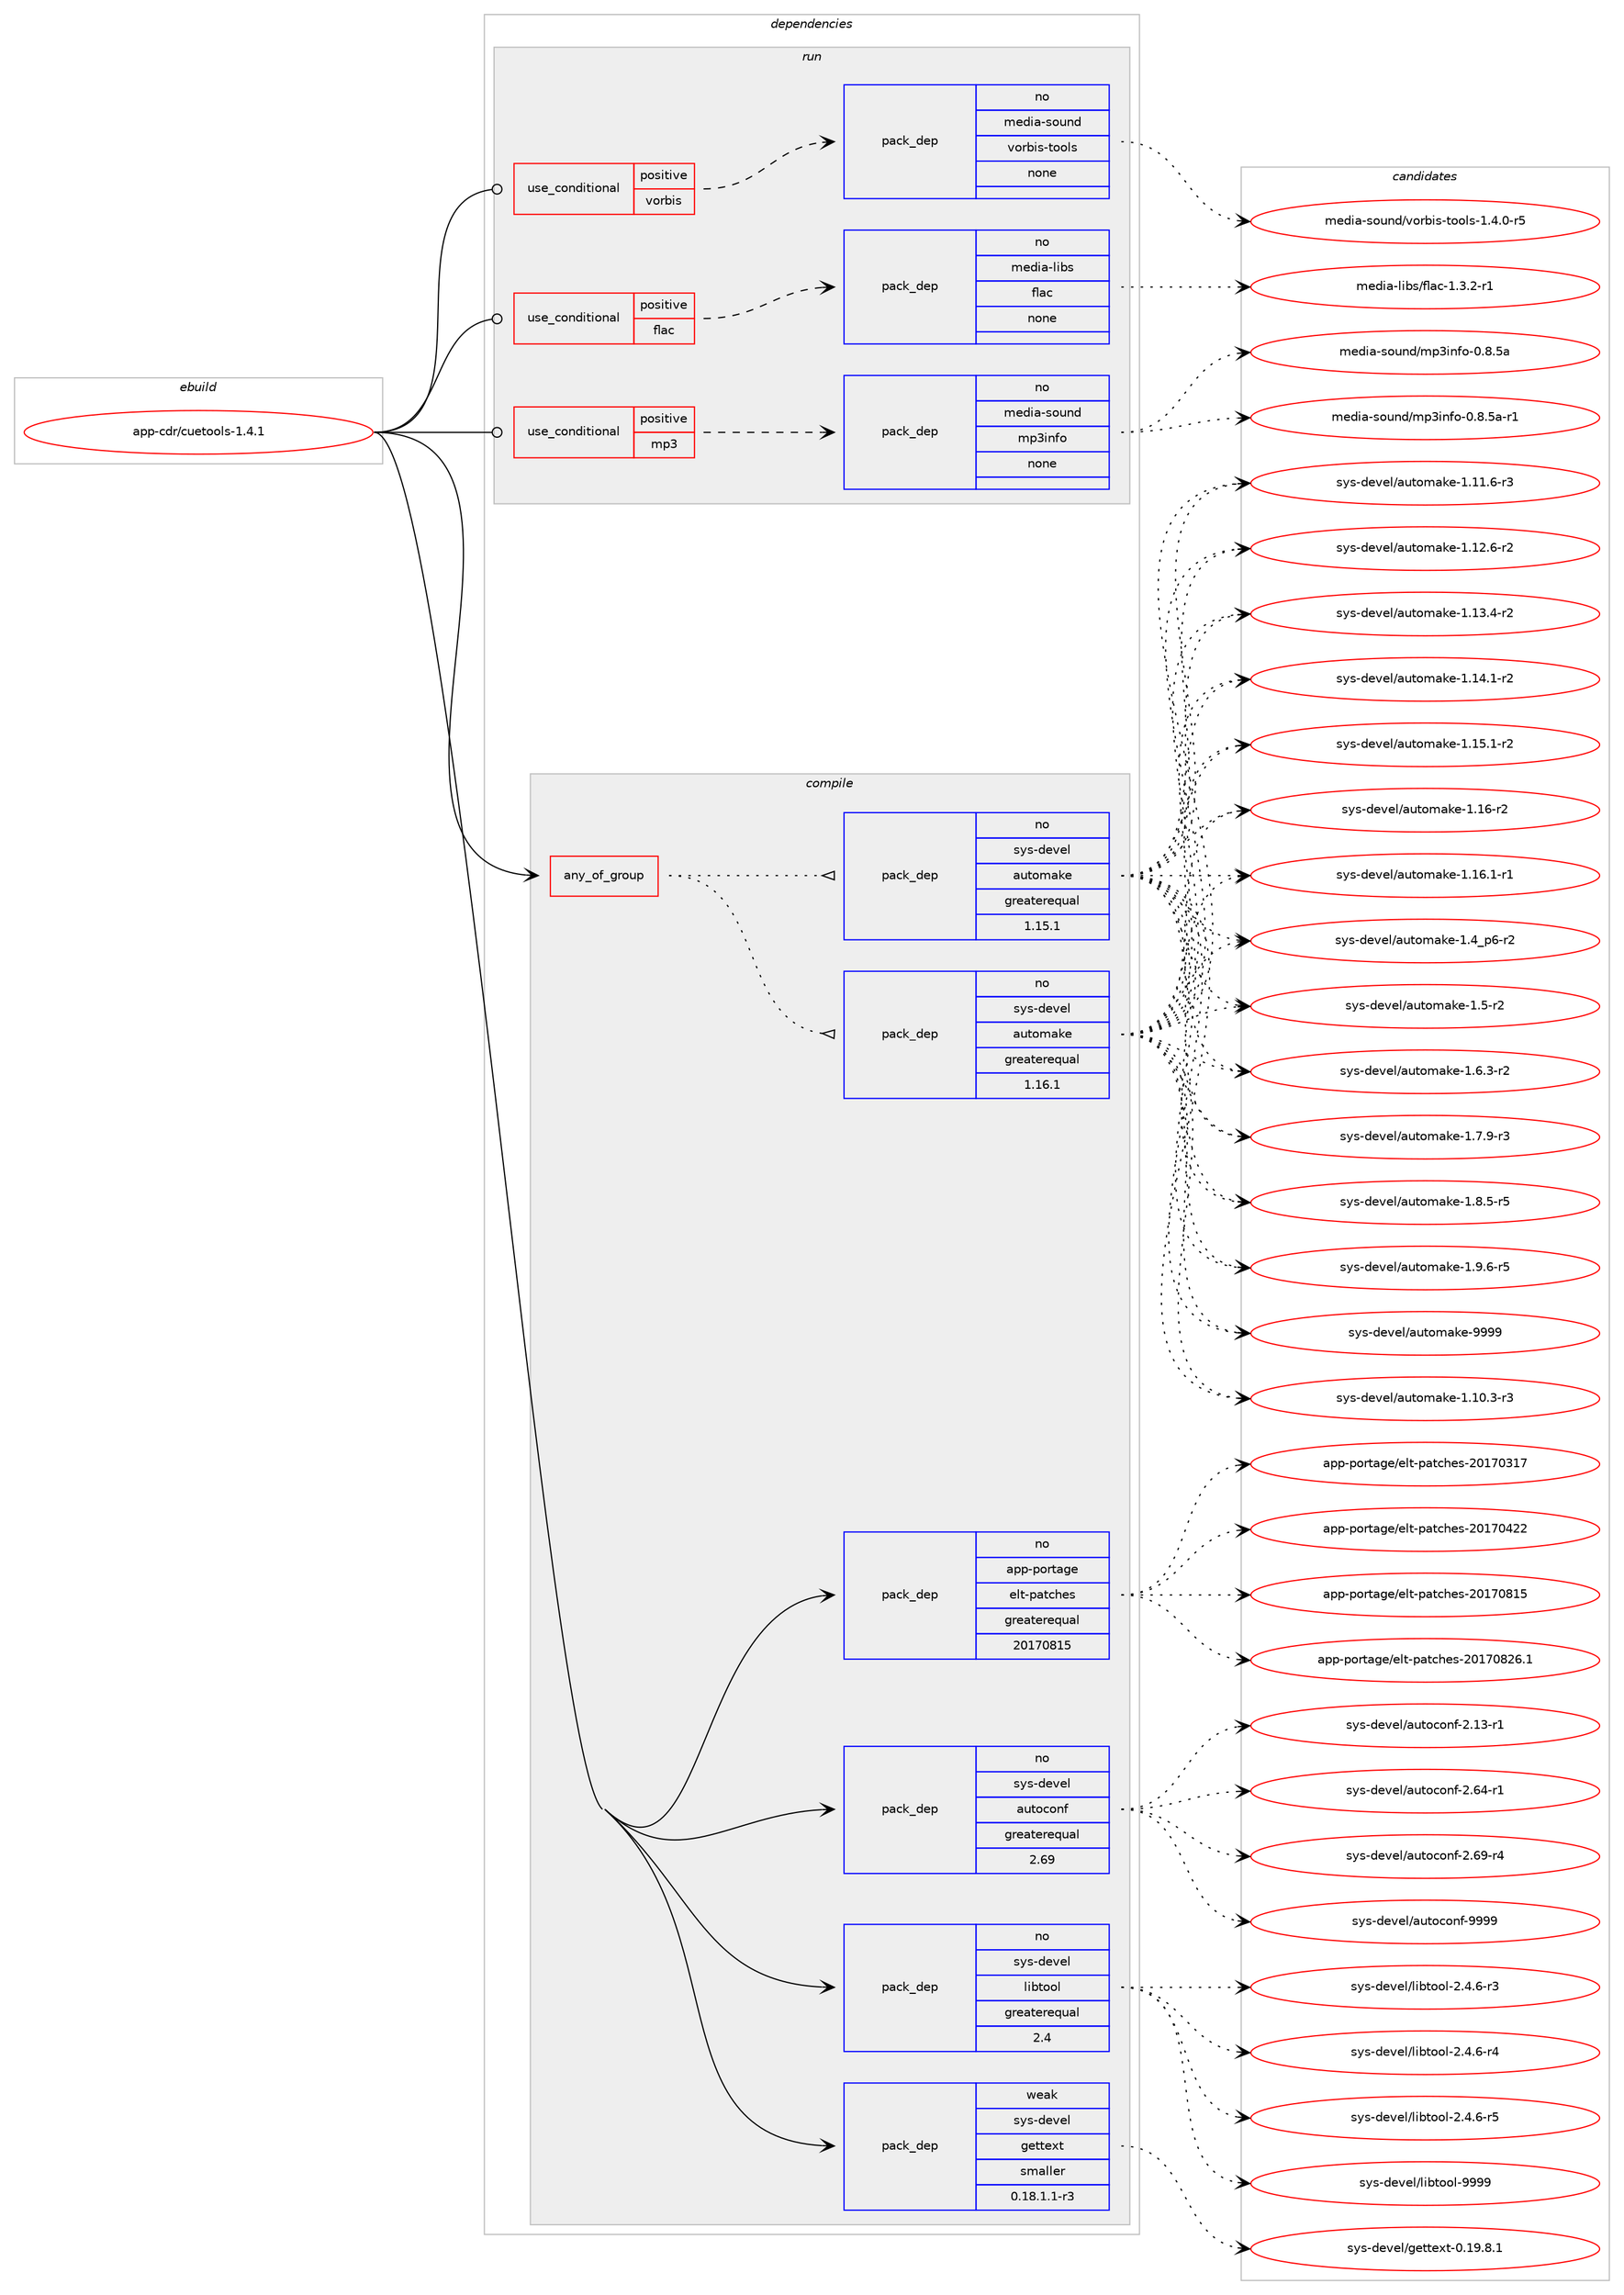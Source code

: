 digraph prolog {

# *************
# Graph options
# *************

newrank=true;
concentrate=true;
compound=true;
graph [rankdir=LR,fontname=Helvetica,fontsize=10,ranksep=1.5];#, ranksep=2.5, nodesep=0.2];
edge  [arrowhead=vee];
node  [fontname=Helvetica,fontsize=10];

# **********
# The ebuild
# **********

subgraph cluster_leftcol {
color=gray;
rank=same;
label=<<i>ebuild</i>>;
id [label="app-cdr/cuetools-1.4.1", color=red, width=4, href="../app-cdr/cuetools-1.4.1.svg"];
}

# ****************
# The dependencies
# ****************

subgraph cluster_midcol {
color=gray;
label=<<i>dependencies</i>>;
subgraph cluster_compile {
fillcolor="#eeeeee";
style=filled;
label=<<i>compile</i>>;
subgraph any19267 {
dependency1274599 [label=<<TABLE BORDER="0" CELLBORDER="1" CELLSPACING="0" CELLPADDING="4"><TR><TD CELLPADDING="10">any_of_group</TD></TR></TABLE>>, shape=none, color=red];subgraph pack907334 {
dependency1274600 [label=<<TABLE BORDER="0" CELLBORDER="1" CELLSPACING="0" CELLPADDING="4" WIDTH="220"><TR><TD ROWSPAN="6" CELLPADDING="30">pack_dep</TD></TR><TR><TD WIDTH="110">no</TD></TR><TR><TD>sys-devel</TD></TR><TR><TD>automake</TD></TR><TR><TD>greaterequal</TD></TR><TR><TD>1.16.1</TD></TR></TABLE>>, shape=none, color=blue];
}
dependency1274599:e -> dependency1274600:w [weight=20,style="dotted",arrowhead="oinv"];
subgraph pack907335 {
dependency1274601 [label=<<TABLE BORDER="0" CELLBORDER="1" CELLSPACING="0" CELLPADDING="4" WIDTH="220"><TR><TD ROWSPAN="6" CELLPADDING="30">pack_dep</TD></TR><TR><TD WIDTH="110">no</TD></TR><TR><TD>sys-devel</TD></TR><TR><TD>automake</TD></TR><TR><TD>greaterequal</TD></TR><TR><TD>1.15.1</TD></TR></TABLE>>, shape=none, color=blue];
}
dependency1274599:e -> dependency1274601:w [weight=20,style="dotted",arrowhead="oinv"];
}
id:e -> dependency1274599:w [weight=20,style="solid",arrowhead="vee"];
subgraph pack907336 {
dependency1274602 [label=<<TABLE BORDER="0" CELLBORDER="1" CELLSPACING="0" CELLPADDING="4" WIDTH="220"><TR><TD ROWSPAN="6" CELLPADDING="30">pack_dep</TD></TR><TR><TD WIDTH="110">no</TD></TR><TR><TD>app-portage</TD></TR><TR><TD>elt-patches</TD></TR><TR><TD>greaterequal</TD></TR><TR><TD>20170815</TD></TR></TABLE>>, shape=none, color=blue];
}
id:e -> dependency1274602:w [weight=20,style="solid",arrowhead="vee"];
subgraph pack907337 {
dependency1274603 [label=<<TABLE BORDER="0" CELLBORDER="1" CELLSPACING="0" CELLPADDING="4" WIDTH="220"><TR><TD ROWSPAN="6" CELLPADDING="30">pack_dep</TD></TR><TR><TD WIDTH="110">no</TD></TR><TR><TD>sys-devel</TD></TR><TR><TD>autoconf</TD></TR><TR><TD>greaterequal</TD></TR><TR><TD>2.69</TD></TR></TABLE>>, shape=none, color=blue];
}
id:e -> dependency1274603:w [weight=20,style="solid",arrowhead="vee"];
subgraph pack907338 {
dependency1274604 [label=<<TABLE BORDER="0" CELLBORDER="1" CELLSPACING="0" CELLPADDING="4" WIDTH="220"><TR><TD ROWSPAN="6" CELLPADDING="30">pack_dep</TD></TR><TR><TD WIDTH="110">no</TD></TR><TR><TD>sys-devel</TD></TR><TR><TD>libtool</TD></TR><TR><TD>greaterequal</TD></TR><TR><TD>2.4</TD></TR></TABLE>>, shape=none, color=blue];
}
id:e -> dependency1274604:w [weight=20,style="solid",arrowhead="vee"];
subgraph pack907339 {
dependency1274605 [label=<<TABLE BORDER="0" CELLBORDER="1" CELLSPACING="0" CELLPADDING="4" WIDTH="220"><TR><TD ROWSPAN="6" CELLPADDING="30">pack_dep</TD></TR><TR><TD WIDTH="110">weak</TD></TR><TR><TD>sys-devel</TD></TR><TR><TD>gettext</TD></TR><TR><TD>smaller</TD></TR><TR><TD>0.18.1.1-r3</TD></TR></TABLE>>, shape=none, color=blue];
}
id:e -> dependency1274605:w [weight=20,style="solid",arrowhead="vee"];
}
subgraph cluster_compileandrun {
fillcolor="#eeeeee";
style=filled;
label=<<i>compile and run</i>>;
}
subgraph cluster_run {
fillcolor="#eeeeee";
style=filled;
label=<<i>run</i>>;
subgraph cond347477 {
dependency1274606 [label=<<TABLE BORDER="0" CELLBORDER="1" CELLSPACING="0" CELLPADDING="4"><TR><TD ROWSPAN="3" CELLPADDING="10">use_conditional</TD></TR><TR><TD>positive</TD></TR><TR><TD>flac</TD></TR></TABLE>>, shape=none, color=red];
subgraph pack907340 {
dependency1274607 [label=<<TABLE BORDER="0" CELLBORDER="1" CELLSPACING="0" CELLPADDING="4" WIDTH="220"><TR><TD ROWSPAN="6" CELLPADDING="30">pack_dep</TD></TR><TR><TD WIDTH="110">no</TD></TR><TR><TD>media-libs</TD></TR><TR><TD>flac</TD></TR><TR><TD>none</TD></TR><TR><TD></TD></TR></TABLE>>, shape=none, color=blue];
}
dependency1274606:e -> dependency1274607:w [weight=20,style="dashed",arrowhead="vee"];
}
id:e -> dependency1274606:w [weight=20,style="solid",arrowhead="odot"];
subgraph cond347478 {
dependency1274608 [label=<<TABLE BORDER="0" CELLBORDER="1" CELLSPACING="0" CELLPADDING="4"><TR><TD ROWSPAN="3" CELLPADDING="10">use_conditional</TD></TR><TR><TD>positive</TD></TR><TR><TD>mp3</TD></TR></TABLE>>, shape=none, color=red];
subgraph pack907341 {
dependency1274609 [label=<<TABLE BORDER="0" CELLBORDER="1" CELLSPACING="0" CELLPADDING="4" WIDTH="220"><TR><TD ROWSPAN="6" CELLPADDING="30">pack_dep</TD></TR><TR><TD WIDTH="110">no</TD></TR><TR><TD>media-sound</TD></TR><TR><TD>mp3info</TD></TR><TR><TD>none</TD></TR><TR><TD></TD></TR></TABLE>>, shape=none, color=blue];
}
dependency1274608:e -> dependency1274609:w [weight=20,style="dashed",arrowhead="vee"];
}
id:e -> dependency1274608:w [weight=20,style="solid",arrowhead="odot"];
subgraph cond347479 {
dependency1274610 [label=<<TABLE BORDER="0" CELLBORDER="1" CELLSPACING="0" CELLPADDING="4"><TR><TD ROWSPAN="3" CELLPADDING="10">use_conditional</TD></TR><TR><TD>positive</TD></TR><TR><TD>vorbis</TD></TR></TABLE>>, shape=none, color=red];
subgraph pack907342 {
dependency1274611 [label=<<TABLE BORDER="0" CELLBORDER="1" CELLSPACING="0" CELLPADDING="4" WIDTH="220"><TR><TD ROWSPAN="6" CELLPADDING="30">pack_dep</TD></TR><TR><TD WIDTH="110">no</TD></TR><TR><TD>media-sound</TD></TR><TR><TD>vorbis-tools</TD></TR><TR><TD>none</TD></TR><TR><TD></TD></TR></TABLE>>, shape=none, color=blue];
}
dependency1274610:e -> dependency1274611:w [weight=20,style="dashed",arrowhead="vee"];
}
id:e -> dependency1274610:w [weight=20,style="solid",arrowhead="odot"];
}
}

# **************
# The candidates
# **************

subgraph cluster_choices {
rank=same;
color=gray;
label=<<i>candidates</i>>;

subgraph choice907334 {
color=black;
nodesep=1;
choice11512111545100101118101108479711711611110997107101454946494846514511451 [label="sys-devel/automake-1.10.3-r3", color=red, width=4,href="../sys-devel/automake-1.10.3-r3.svg"];
choice11512111545100101118101108479711711611110997107101454946494946544511451 [label="sys-devel/automake-1.11.6-r3", color=red, width=4,href="../sys-devel/automake-1.11.6-r3.svg"];
choice11512111545100101118101108479711711611110997107101454946495046544511450 [label="sys-devel/automake-1.12.6-r2", color=red, width=4,href="../sys-devel/automake-1.12.6-r2.svg"];
choice11512111545100101118101108479711711611110997107101454946495146524511450 [label="sys-devel/automake-1.13.4-r2", color=red, width=4,href="../sys-devel/automake-1.13.4-r2.svg"];
choice11512111545100101118101108479711711611110997107101454946495246494511450 [label="sys-devel/automake-1.14.1-r2", color=red, width=4,href="../sys-devel/automake-1.14.1-r2.svg"];
choice11512111545100101118101108479711711611110997107101454946495346494511450 [label="sys-devel/automake-1.15.1-r2", color=red, width=4,href="../sys-devel/automake-1.15.1-r2.svg"];
choice1151211154510010111810110847971171161111099710710145494649544511450 [label="sys-devel/automake-1.16-r2", color=red, width=4,href="../sys-devel/automake-1.16-r2.svg"];
choice11512111545100101118101108479711711611110997107101454946495446494511449 [label="sys-devel/automake-1.16.1-r1", color=red, width=4,href="../sys-devel/automake-1.16.1-r1.svg"];
choice115121115451001011181011084797117116111109971071014549465295112544511450 [label="sys-devel/automake-1.4_p6-r2", color=red, width=4,href="../sys-devel/automake-1.4_p6-r2.svg"];
choice11512111545100101118101108479711711611110997107101454946534511450 [label="sys-devel/automake-1.5-r2", color=red, width=4,href="../sys-devel/automake-1.5-r2.svg"];
choice115121115451001011181011084797117116111109971071014549465446514511450 [label="sys-devel/automake-1.6.3-r2", color=red, width=4,href="../sys-devel/automake-1.6.3-r2.svg"];
choice115121115451001011181011084797117116111109971071014549465546574511451 [label="sys-devel/automake-1.7.9-r3", color=red, width=4,href="../sys-devel/automake-1.7.9-r3.svg"];
choice115121115451001011181011084797117116111109971071014549465646534511453 [label="sys-devel/automake-1.8.5-r5", color=red, width=4,href="../sys-devel/automake-1.8.5-r5.svg"];
choice115121115451001011181011084797117116111109971071014549465746544511453 [label="sys-devel/automake-1.9.6-r5", color=red, width=4,href="../sys-devel/automake-1.9.6-r5.svg"];
choice115121115451001011181011084797117116111109971071014557575757 [label="sys-devel/automake-9999", color=red, width=4,href="../sys-devel/automake-9999.svg"];
dependency1274600:e -> choice11512111545100101118101108479711711611110997107101454946494846514511451:w [style=dotted,weight="100"];
dependency1274600:e -> choice11512111545100101118101108479711711611110997107101454946494946544511451:w [style=dotted,weight="100"];
dependency1274600:e -> choice11512111545100101118101108479711711611110997107101454946495046544511450:w [style=dotted,weight="100"];
dependency1274600:e -> choice11512111545100101118101108479711711611110997107101454946495146524511450:w [style=dotted,weight="100"];
dependency1274600:e -> choice11512111545100101118101108479711711611110997107101454946495246494511450:w [style=dotted,weight="100"];
dependency1274600:e -> choice11512111545100101118101108479711711611110997107101454946495346494511450:w [style=dotted,weight="100"];
dependency1274600:e -> choice1151211154510010111810110847971171161111099710710145494649544511450:w [style=dotted,weight="100"];
dependency1274600:e -> choice11512111545100101118101108479711711611110997107101454946495446494511449:w [style=dotted,weight="100"];
dependency1274600:e -> choice115121115451001011181011084797117116111109971071014549465295112544511450:w [style=dotted,weight="100"];
dependency1274600:e -> choice11512111545100101118101108479711711611110997107101454946534511450:w [style=dotted,weight="100"];
dependency1274600:e -> choice115121115451001011181011084797117116111109971071014549465446514511450:w [style=dotted,weight="100"];
dependency1274600:e -> choice115121115451001011181011084797117116111109971071014549465546574511451:w [style=dotted,weight="100"];
dependency1274600:e -> choice115121115451001011181011084797117116111109971071014549465646534511453:w [style=dotted,weight="100"];
dependency1274600:e -> choice115121115451001011181011084797117116111109971071014549465746544511453:w [style=dotted,weight="100"];
dependency1274600:e -> choice115121115451001011181011084797117116111109971071014557575757:w [style=dotted,weight="100"];
}
subgraph choice907335 {
color=black;
nodesep=1;
choice11512111545100101118101108479711711611110997107101454946494846514511451 [label="sys-devel/automake-1.10.3-r3", color=red, width=4,href="../sys-devel/automake-1.10.3-r3.svg"];
choice11512111545100101118101108479711711611110997107101454946494946544511451 [label="sys-devel/automake-1.11.6-r3", color=red, width=4,href="../sys-devel/automake-1.11.6-r3.svg"];
choice11512111545100101118101108479711711611110997107101454946495046544511450 [label="sys-devel/automake-1.12.6-r2", color=red, width=4,href="../sys-devel/automake-1.12.6-r2.svg"];
choice11512111545100101118101108479711711611110997107101454946495146524511450 [label="sys-devel/automake-1.13.4-r2", color=red, width=4,href="../sys-devel/automake-1.13.4-r2.svg"];
choice11512111545100101118101108479711711611110997107101454946495246494511450 [label="sys-devel/automake-1.14.1-r2", color=red, width=4,href="../sys-devel/automake-1.14.1-r2.svg"];
choice11512111545100101118101108479711711611110997107101454946495346494511450 [label="sys-devel/automake-1.15.1-r2", color=red, width=4,href="../sys-devel/automake-1.15.1-r2.svg"];
choice1151211154510010111810110847971171161111099710710145494649544511450 [label="sys-devel/automake-1.16-r2", color=red, width=4,href="../sys-devel/automake-1.16-r2.svg"];
choice11512111545100101118101108479711711611110997107101454946495446494511449 [label="sys-devel/automake-1.16.1-r1", color=red, width=4,href="../sys-devel/automake-1.16.1-r1.svg"];
choice115121115451001011181011084797117116111109971071014549465295112544511450 [label="sys-devel/automake-1.4_p6-r2", color=red, width=4,href="../sys-devel/automake-1.4_p6-r2.svg"];
choice11512111545100101118101108479711711611110997107101454946534511450 [label="sys-devel/automake-1.5-r2", color=red, width=4,href="../sys-devel/automake-1.5-r2.svg"];
choice115121115451001011181011084797117116111109971071014549465446514511450 [label="sys-devel/automake-1.6.3-r2", color=red, width=4,href="../sys-devel/automake-1.6.3-r2.svg"];
choice115121115451001011181011084797117116111109971071014549465546574511451 [label="sys-devel/automake-1.7.9-r3", color=red, width=4,href="../sys-devel/automake-1.7.9-r3.svg"];
choice115121115451001011181011084797117116111109971071014549465646534511453 [label="sys-devel/automake-1.8.5-r5", color=red, width=4,href="../sys-devel/automake-1.8.5-r5.svg"];
choice115121115451001011181011084797117116111109971071014549465746544511453 [label="sys-devel/automake-1.9.6-r5", color=red, width=4,href="../sys-devel/automake-1.9.6-r5.svg"];
choice115121115451001011181011084797117116111109971071014557575757 [label="sys-devel/automake-9999", color=red, width=4,href="../sys-devel/automake-9999.svg"];
dependency1274601:e -> choice11512111545100101118101108479711711611110997107101454946494846514511451:w [style=dotted,weight="100"];
dependency1274601:e -> choice11512111545100101118101108479711711611110997107101454946494946544511451:w [style=dotted,weight="100"];
dependency1274601:e -> choice11512111545100101118101108479711711611110997107101454946495046544511450:w [style=dotted,weight="100"];
dependency1274601:e -> choice11512111545100101118101108479711711611110997107101454946495146524511450:w [style=dotted,weight="100"];
dependency1274601:e -> choice11512111545100101118101108479711711611110997107101454946495246494511450:w [style=dotted,weight="100"];
dependency1274601:e -> choice11512111545100101118101108479711711611110997107101454946495346494511450:w [style=dotted,weight="100"];
dependency1274601:e -> choice1151211154510010111810110847971171161111099710710145494649544511450:w [style=dotted,weight="100"];
dependency1274601:e -> choice11512111545100101118101108479711711611110997107101454946495446494511449:w [style=dotted,weight="100"];
dependency1274601:e -> choice115121115451001011181011084797117116111109971071014549465295112544511450:w [style=dotted,weight="100"];
dependency1274601:e -> choice11512111545100101118101108479711711611110997107101454946534511450:w [style=dotted,weight="100"];
dependency1274601:e -> choice115121115451001011181011084797117116111109971071014549465446514511450:w [style=dotted,weight="100"];
dependency1274601:e -> choice115121115451001011181011084797117116111109971071014549465546574511451:w [style=dotted,weight="100"];
dependency1274601:e -> choice115121115451001011181011084797117116111109971071014549465646534511453:w [style=dotted,weight="100"];
dependency1274601:e -> choice115121115451001011181011084797117116111109971071014549465746544511453:w [style=dotted,weight="100"];
dependency1274601:e -> choice115121115451001011181011084797117116111109971071014557575757:w [style=dotted,weight="100"];
}
subgraph choice907336 {
color=black;
nodesep=1;
choice97112112451121111141169710310147101108116451129711699104101115455048495548514955 [label="app-portage/elt-patches-20170317", color=red, width=4,href="../app-portage/elt-patches-20170317.svg"];
choice97112112451121111141169710310147101108116451129711699104101115455048495548525050 [label="app-portage/elt-patches-20170422", color=red, width=4,href="../app-portage/elt-patches-20170422.svg"];
choice97112112451121111141169710310147101108116451129711699104101115455048495548564953 [label="app-portage/elt-patches-20170815", color=red, width=4,href="../app-portage/elt-patches-20170815.svg"];
choice971121124511211111411697103101471011081164511297116991041011154550484955485650544649 [label="app-portage/elt-patches-20170826.1", color=red, width=4,href="../app-portage/elt-patches-20170826.1.svg"];
dependency1274602:e -> choice97112112451121111141169710310147101108116451129711699104101115455048495548514955:w [style=dotted,weight="100"];
dependency1274602:e -> choice97112112451121111141169710310147101108116451129711699104101115455048495548525050:w [style=dotted,weight="100"];
dependency1274602:e -> choice97112112451121111141169710310147101108116451129711699104101115455048495548564953:w [style=dotted,weight="100"];
dependency1274602:e -> choice971121124511211111411697103101471011081164511297116991041011154550484955485650544649:w [style=dotted,weight="100"];
}
subgraph choice907337 {
color=black;
nodesep=1;
choice1151211154510010111810110847971171161119911111010245504649514511449 [label="sys-devel/autoconf-2.13-r1", color=red, width=4,href="../sys-devel/autoconf-2.13-r1.svg"];
choice1151211154510010111810110847971171161119911111010245504654524511449 [label="sys-devel/autoconf-2.64-r1", color=red, width=4,href="../sys-devel/autoconf-2.64-r1.svg"];
choice1151211154510010111810110847971171161119911111010245504654574511452 [label="sys-devel/autoconf-2.69-r4", color=red, width=4,href="../sys-devel/autoconf-2.69-r4.svg"];
choice115121115451001011181011084797117116111991111101024557575757 [label="sys-devel/autoconf-9999", color=red, width=4,href="../sys-devel/autoconf-9999.svg"];
dependency1274603:e -> choice1151211154510010111810110847971171161119911111010245504649514511449:w [style=dotted,weight="100"];
dependency1274603:e -> choice1151211154510010111810110847971171161119911111010245504654524511449:w [style=dotted,weight="100"];
dependency1274603:e -> choice1151211154510010111810110847971171161119911111010245504654574511452:w [style=dotted,weight="100"];
dependency1274603:e -> choice115121115451001011181011084797117116111991111101024557575757:w [style=dotted,weight="100"];
}
subgraph choice907338 {
color=black;
nodesep=1;
choice1151211154510010111810110847108105981161111111084550465246544511451 [label="sys-devel/libtool-2.4.6-r3", color=red, width=4,href="../sys-devel/libtool-2.4.6-r3.svg"];
choice1151211154510010111810110847108105981161111111084550465246544511452 [label="sys-devel/libtool-2.4.6-r4", color=red, width=4,href="../sys-devel/libtool-2.4.6-r4.svg"];
choice1151211154510010111810110847108105981161111111084550465246544511453 [label="sys-devel/libtool-2.4.6-r5", color=red, width=4,href="../sys-devel/libtool-2.4.6-r5.svg"];
choice1151211154510010111810110847108105981161111111084557575757 [label="sys-devel/libtool-9999", color=red, width=4,href="../sys-devel/libtool-9999.svg"];
dependency1274604:e -> choice1151211154510010111810110847108105981161111111084550465246544511451:w [style=dotted,weight="100"];
dependency1274604:e -> choice1151211154510010111810110847108105981161111111084550465246544511452:w [style=dotted,weight="100"];
dependency1274604:e -> choice1151211154510010111810110847108105981161111111084550465246544511453:w [style=dotted,weight="100"];
dependency1274604:e -> choice1151211154510010111810110847108105981161111111084557575757:w [style=dotted,weight="100"];
}
subgraph choice907339 {
color=black;
nodesep=1;
choice1151211154510010111810110847103101116116101120116454846495746564649 [label="sys-devel/gettext-0.19.8.1", color=red, width=4,href="../sys-devel/gettext-0.19.8.1.svg"];
dependency1274605:e -> choice1151211154510010111810110847103101116116101120116454846495746564649:w [style=dotted,weight="100"];
}
subgraph choice907340 {
color=black;
nodesep=1;
choice1091011001059745108105981154710210897994549465146504511449 [label="media-libs/flac-1.3.2-r1", color=red, width=4,href="../media-libs/flac-1.3.2-r1.svg"];
dependency1274607:e -> choice1091011001059745108105981154710210897994549465146504511449:w [style=dotted,weight="100"];
}
subgraph choice907341 {
color=black;
nodesep=1;
choice1091011001059745115111117110100471091125110511010211145484656465397 [label="media-sound/mp3info-0.8.5a", color=red, width=4,href="../media-sound/mp3info-0.8.5a.svg"];
choice10910110010597451151111171101004710911251105110102111454846564653974511449 [label="media-sound/mp3info-0.8.5a-r1", color=red, width=4,href="../media-sound/mp3info-0.8.5a-r1.svg"];
dependency1274609:e -> choice1091011001059745115111117110100471091125110511010211145484656465397:w [style=dotted,weight="100"];
dependency1274609:e -> choice10910110010597451151111171101004710911251105110102111454846564653974511449:w [style=dotted,weight="100"];
}
subgraph choice907342 {
color=black;
nodesep=1;
choice10910110010597451151111171101004711811111498105115451161111111081154549465246484511453 [label="media-sound/vorbis-tools-1.4.0-r5", color=red, width=4,href="../media-sound/vorbis-tools-1.4.0-r5.svg"];
dependency1274611:e -> choice10910110010597451151111171101004711811111498105115451161111111081154549465246484511453:w [style=dotted,weight="100"];
}
}

}
